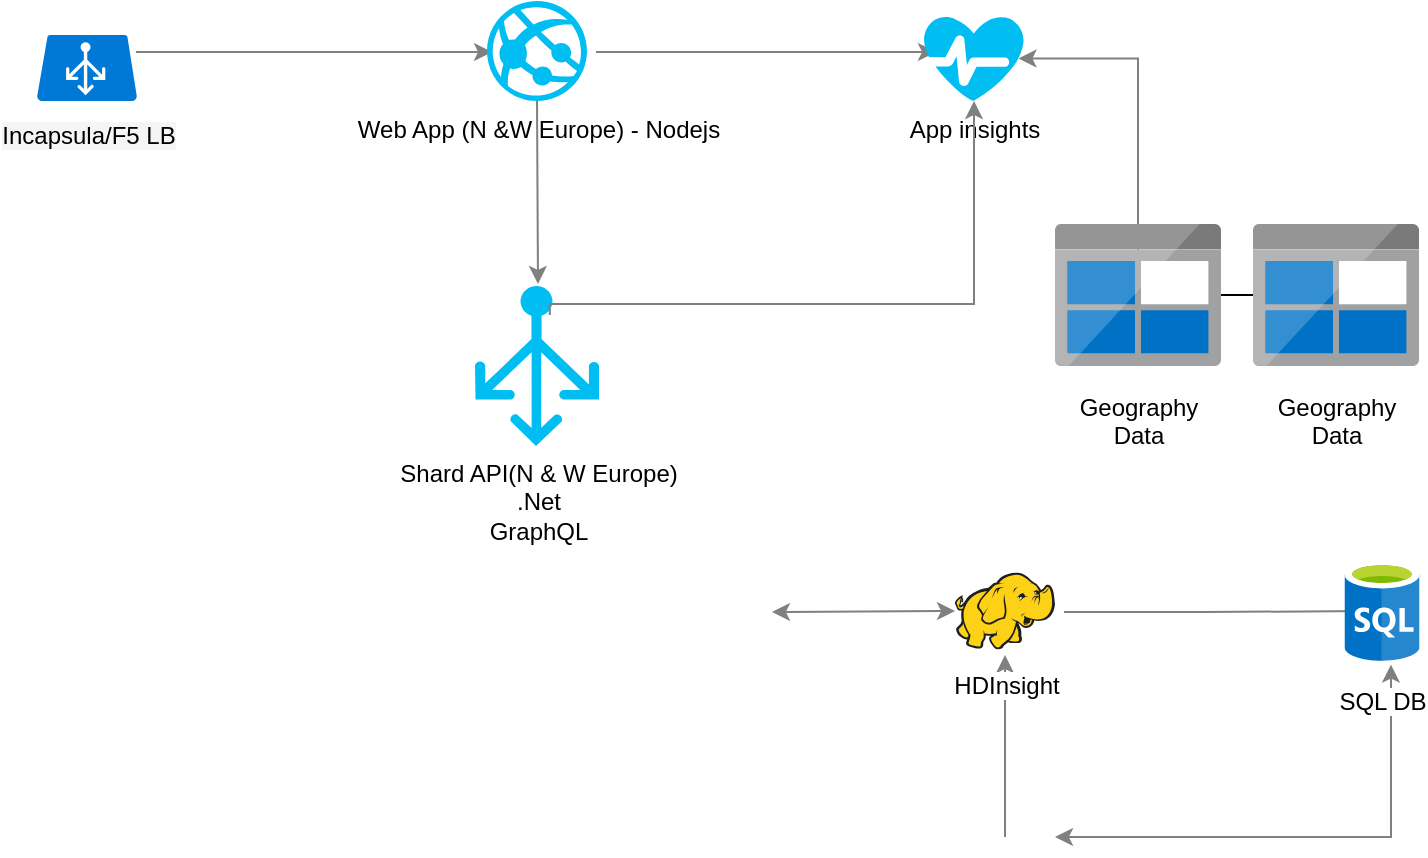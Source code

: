 <mxfile version="11.1.4" type="github"><diagram id="WI9T0HZ2pTsCkuznbFz-" name="Page-1"><mxGraphModel dx="1221" dy="647" grid="1" gridSize="10" guides="1" tooltips="1" connect="1" arrows="1" fold="1" page="1" pageScale="1" pageWidth="1169" pageHeight="827" math="0" shadow="0"><root><mxCell id="0"/><mxCell id="1" parent="0"/><mxCell id="AcxdMaKK0mU5kZiv2lnr-49" style="edgeStyle=elbowEdgeStyle;rounded=0;orthogonalLoop=1;jettySize=auto;elbow=vertical;html=1;strokeColor=#808080;entryX=-0.032;entryY=0.493;entryDx=0;entryDy=0;entryPerimeter=0;exitX=1.016;exitY=0.498;exitDx=0;exitDy=0;exitPerimeter=0;" parent="1" edge="1"><mxGeometry relative="1" as="geometry"><mxPoint x="286" y="224" as="sourcePoint"/><mxPoint x="464" y="224" as="targetPoint"/></mxGeometry></mxCell><mxCell id="RLjyjs_sm2IHfBNOWAbh-35" style="edgeStyle=elbowEdgeStyle;rounded=0;orthogonalLoop=1;jettySize=auto;html=1;strokeColor=#808080;exitX=0.5;exitY=1;exitDx=0;exitDy=0;exitPerimeter=0;" parent="1" source="0f0LiwUm1xgjmhmBiN22-12" edge="1"><mxGeometry relative="1" as="geometry"><mxPoint x="487" y="340" as="targetPoint"/><Array as="points"><mxPoint x="487" y="330"/></Array></mxGeometry></mxCell><mxCell id="RLjyjs_sm2IHfBNOWAbh-27" style="edgeStyle=elbowEdgeStyle;rounded=0;orthogonalLoop=1;jettySize=auto;html=1;strokeColor=#808080;entryX=-0.038;entryY=0.5;entryDx=0;entryDy=0;entryPerimeter=0;exitX=1.031;exitY=0.506;exitDx=0;exitDy=0;exitPerimeter=0;elbow=vertical;" parent="1" edge="1"><mxGeometry relative="1" as="geometry"><mxPoint x="516" y="224" as="sourcePoint"/><mxPoint x="686" y="224" as="targetPoint"/></mxGeometry></mxCell><mxCell id="RLjyjs_sm2IHfBNOWAbh-37" style="edgeStyle=elbowEdgeStyle;rounded=0;orthogonalLoop=1;jettySize=auto;html=1;strokeColor=#808080;entryX=0.945;entryY=0.5;entryDx=0;entryDy=0;entryPerimeter=0;" parent="1" source="RLjyjs_sm2IHfBNOWAbh-19" target="0f0LiwUm1xgjmhmBiN22-23" edge="1"><mxGeometry relative="1" as="geometry"><mxPoint x="720" y="250" as="sourcePoint"/><mxPoint x="740" y="227" as="targetPoint"/><Array as="points"><mxPoint x="787" y="224"/><mxPoint x="787" y="230"/></Array></mxGeometry></mxCell><mxCell id="RLjyjs_sm2IHfBNOWAbh-36" style="edgeStyle=elbowEdgeStyle;rounded=0;orthogonalLoop=1;jettySize=auto;html=1;strokeColor=#808080;" parent="1" target="RLjyjs_sm2IHfBNOWAbh-23" edge="1"><mxGeometry relative="1" as="geometry"><mxPoint x="750" y="504" as="sourcePoint"/></mxGeometry></mxCell><mxCell id="RLjyjs_sm2IHfBNOWAbh-32" style="edgeStyle=elbowEdgeStyle;rounded=0;orthogonalLoop=1;jettySize=auto;html=1;strokeColor=#808080;entryX=0.996;entryY=0.508;entryDx=0;entryDy=0;entryPerimeter=0;startArrow=classic;startFill=1;elbow=vertical;" parent="1" edge="1"><mxGeometry relative="1" as="geometry"><mxPoint x="695.5" y="503.5" as="sourcePoint"/><mxPoint x="604" y="504" as="targetPoint"/></mxGeometry></mxCell><mxCell id="RLjyjs_sm2IHfBNOWAbh-31" style="edgeStyle=elbowEdgeStyle;rounded=0;orthogonalLoop=1;jettySize=auto;html=1;strokeColor=#808080;" parent="1" edge="1"><mxGeometry relative="1" as="geometry"><mxPoint x="720.5" y="525.5" as="targetPoint"/><mxPoint x="720.5" y="616.5" as="sourcePoint"/></mxGeometry></mxCell><mxCell id="RLjyjs_sm2IHfBNOWAbh-30" style="edgeStyle=elbowEdgeStyle;rounded=0;orthogonalLoop=1;jettySize=auto;html=1;strokeColor=#808080;exitX=0.62;exitY=1.036;exitDx=0;exitDy=0;exitPerimeter=0;startArrow=classic;startFill=1;" parent="1" source="RLjyjs_sm2IHfBNOWAbh-23" edge="1"><mxGeometry relative="1" as="geometry"><mxPoint x="745.5" y="616.5" as="targetPoint"/><Array as="points"><mxPoint x="913.5" y="616.5"/></Array></mxGeometry></mxCell><mxCell id="0f0LiwUm1xgjmhmBiN22-32" value="" style="edgeStyle=orthogonalEdgeStyle;rounded=0;orthogonalLoop=1;jettySize=auto;html=1;" edge="1" parent="1" source="RLjyjs_sm2IHfBNOWAbh-19" target="0f0LiwUm1xgjmhmBiN22-31"><mxGeometry relative="1" as="geometry"/></mxCell><mxCell id="RLjyjs_sm2IHfBNOWAbh-19" value="Geography&lt;br&gt;Data" style="aspect=fixed;html=1;perimeter=none;align=center;shadow=0;dashed=0;image;fontSize=12;image=img/lib/mscae/BlobBlock.svg;labelBackgroundColor=#ffffff;fillColor=#4D9900;spacingTop=7;" parent="1" vertex="1"><mxGeometry x="745.5" y="310" width="83" height="71" as="geometry"/></mxCell><mxCell id="0f0LiwUm1xgjmhmBiN22-31" value="Geography&lt;br&gt;Data" style="aspect=fixed;html=1;perimeter=none;align=center;shadow=0;dashed=0;image;fontSize=12;image=img/lib/mscae/BlobBlock.svg;labelBackgroundColor=#ffffff;fillColor=#4D9900;spacingTop=7;" vertex="1" parent="1"><mxGeometry x="844.5" y="310" width="83" height="71" as="geometry"/></mxCell><mxCell id="RLjyjs_sm2IHfBNOWAbh-20" value="HDInsight" style="aspect=fixed;html=1;perimeter=none;align=center;shadow=0;dashed=0;image;fontSize=12;image=img/lib/mscae/HDInsight.svg;labelBackgroundColor=#ffffff;fillColor=#4D9900;spacingTop=4;" parent="1" vertex="1"><mxGeometry x="695.5" y="484.25" width="50" height="38.5" as="geometry"/></mxCell><mxCell id="RLjyjs_sm2IHfBNOWAbh-23" value="SQL DB" style="aspect=fixed;html=1;perimeter=none;align=center;shadow=0;dashed=0;image;fontSize=12;image=img/lib/mscae/SQL_Database_generic.svg;labelBackgroundColor=#ffffff;fillColor=#4D9900;spacingTop=6;" parent="1" vertex="1"><mxGeometry x="890.25" y="478.5" width="37.5" height="50" as="geometry"/></mxCell><mxCell id="0f0LiwUm1xgjmhmBiN22-12" value="Web App (N &amp;amp;W Europe) - Nodejs" style="verticalLabelPosition=bottom;html=1;verticalAlign=top;align=center;strokeColor=none;fillColor=#00BEF2;shape=mxgraph.azure.azure_website;pointerEvents=1;" vertex="1" parent="1"><mxGeometry x="461.5" y="198.5" width="50" height="50" as="geometry"/></mxCell><mxCell id="0f0LiwUm1xgjmhmBiN22-16" value="Incapsula/F5 LB" style="shadow=0;dashed=0;html=1;strokeColor=none;labelPosition=center;verticalLabelPosition=bottom;verticalAlign=top;align=center;shape=mxgraph.mscae.cloud.azure_automatic_load_balancer;fillColor=#0079D6;pointerEvents=1;labelBackgroundColor=#F5F5F5;fontColor=#000000;spacingTop=3;" vertex="1" parent="1"><mxGeometry x="236.5" y="215.5" width="50" height="33" as="geometry"/></mxCell><mxCell id="0f0LiwUm1xgjmhmBiN22-23" value="App insights" style="verticalLabelPosition=bottom;html=1;verticalAlign=top;align=center;strokeColor=none;fillColor=#00BEF2;shape=mxgraph.azure.health_monitoring;" vertex="1" parent="1"><mxGeometry x="680" y="206" width="50" height="42.5" as="geometry"/></mxCell><mxCell id="0f0LiwUm1xgjmhmBiN22-34" value="Shard API(N &amp;amp; W Europe)&lt;br&gt;.Net&lt;br&gt;GraphQL" style="verticalLabelPosition=bottom;html=1;verticalAlign=top;align=center;strokeColor=none;fillColor=#00BEF2;shape=mxgraph.azure.load_balancer_generic;pointerEvents=1;" vertex="1" parent="1"><mxGeometry x="455.5" y="341" width="62" height="80" as="geometry"/></mxCell><mxCell id="0f0LiwUm1xgjmhmBiN22-38" style="edgeStyle=elbowEdgeStyle;rounded=0;orthogonalLoop=1;jettySize=auto;elbow=vertical;html=1;strokeColor=#808080;exitX=0.603;exitY=0.182;exitDx=0;exitDy=0;exitPerimeter=0;" edge="1" parent="1" source="0f0LiwUm1xgjmhmBiN22-34" target="0f0LiwUm1xgjmhmBiN22-23"><mxGeometry relative="1" as="geometry"><mxPoint x="495.5" y="381" as="sourcePoint"/><mxPoint x="673.5" y="381" as="targetPoint"/><Array as="points"><mxPoint x="610" y="350"/></Array></mxGeometry></mxCell></root></mxGraphModel></diagram></mxfile>